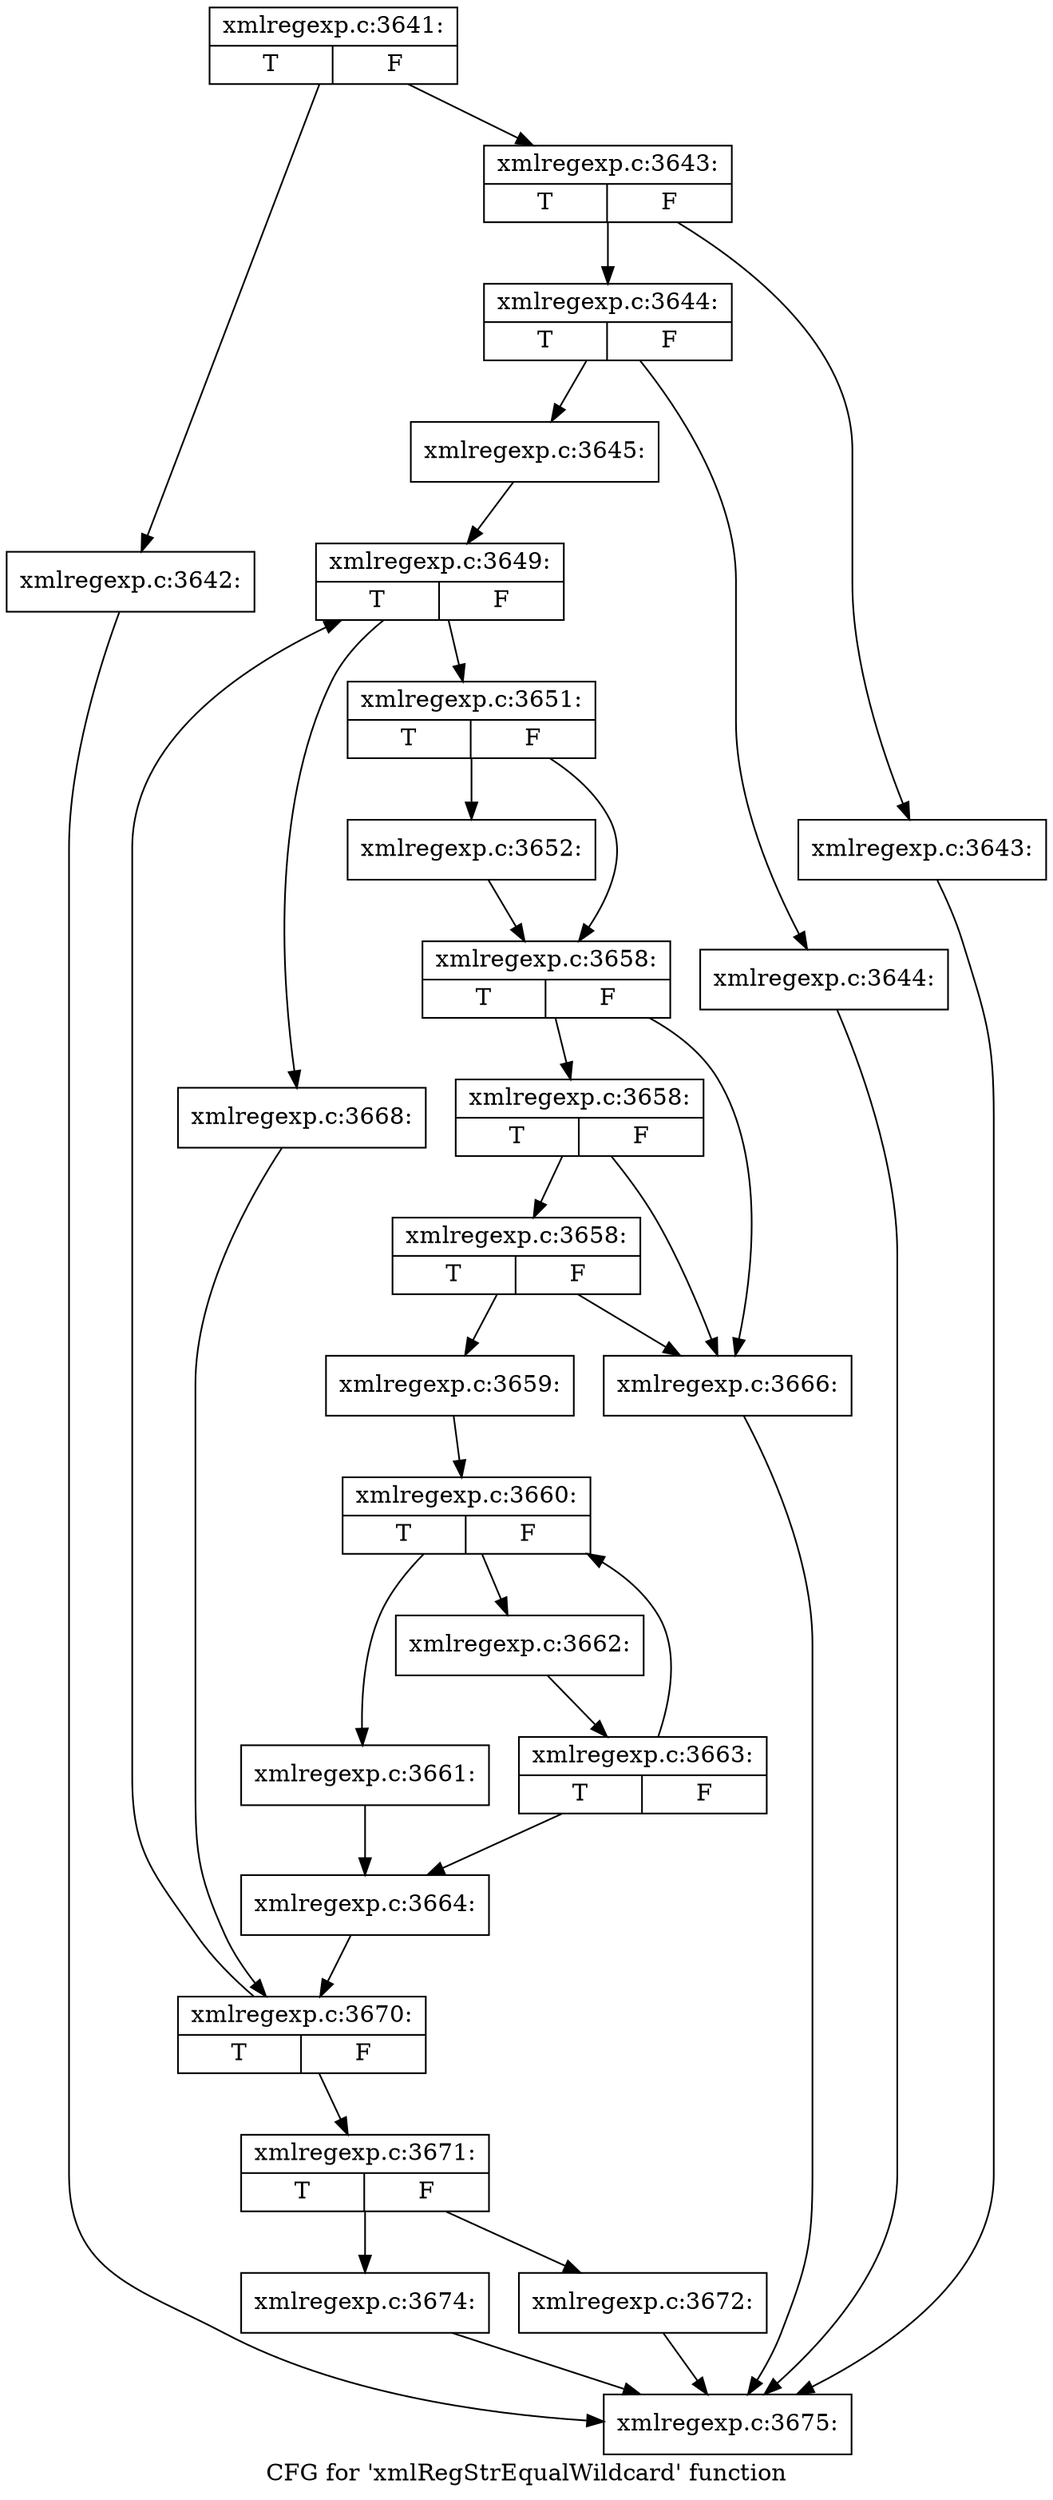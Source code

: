 digraph "CFG for 'xmlRegStrEqualWildcard' function" {
	label="CFG for 'xmlRegStrEqualWildcard' function";

	Node0x3a44f50 [shape=record,label="{xmlregexp.c:3641:|{<s0>T|<s1>F}}"];
	Node0x3a44f50 -> Node0x3a45310;
	Node0x3a44f50 -> Node0x3a45360;
	Node0x3a45310 [shape=record,label="{xmlregexp.c:3642:}"];
	Node0x3a45310 -> Node0x3a78c80;
	Node0x3a45360 [shape=record,label="{xmlregexp.c:3643:|{<s0>T|<s1>F}}"];
	Node0x3a45360 -> Node0x3a797e0;
	Node0x3a45360 -> Node0x3a79830;
	Node0x3a797e0 [shape=record,label="{xmlregexp.c:3643:}"];
	Node0x3a797e0 -> Node0x3a78c80;
	Node0x3a79830 [shape=record,label="{xmlregexp.c:3644:|{<s0>T|<s1>F}}"];
	Node0x3a79830 -> Node0x3a79d30;
	Node0x3a79830 -> Node0x3a79d80;
	Node0x3a79d30 [shape=record,label="{xmlregexp.c:3644:}"];
	Node0x3a79d30 -> Node0x3a78c80;
	Node0x3a79d80 [shape=record,label="{xmlregexp.c:3645:}"];
	Node0x3a79d80 -> Node0x3a7a240;
	Node0x3a7a240 [shape=record,label="{xmlregexp.c:3649:|{<s0>T|<s1>F}}"];
	Node0x3a7a240 -> Node0x3a7a570;
	Node0x3a7a240 -> Node0x3a7a5c0;
	Node0x3a7a570 [shape=record,label="{xmlregexp.c:3651:|{<s0>T|<s1>F}}"];
	Node0x3a7a570 -> Node0x3a7ab40;
	Node0x3a7a570 -> Node0x3a7ab90;
	Node0x3a7ab40 [shape=record,label="{xmlregexp.c:3652:}"];
	Node0x3a7ab40 -> Node0x3a7ab90;
	Node0x3a7ab90 [shape=record,label="{xmlregexp.c:3658:|{<s0>T|<s1>F}}"];
	Node0x3a7ab90 -> Node0x3a7be60;
	Node0x3a7ab90 -> Node0x3a7bd90;
	Node0x3a7be60 [shape=record,label="{xmlregexp.c:3658:|{<s0>T|<s1>F}}"];
	Node0x3a7be60 -> Node0x3a7bde0;
	Node0x3a7be60 -> Node0x3a7bd90;
	Node0x3a7bde0 [shape=record,label="{xmlregexp.c:3658:|{<s0>T|<s1>F}}"];
	Node0x3a7bde0 -> Node0x3a7bcf0;
	Node0x3a7bde0 -> Node0x3a7bd90;
	Node0x3a7bcf0 [shape=record,label="{xmlregexp.c:3659:}"];
	Node0x3a7bcf0 -> Node0x3a7ca90;
	Node0x3a7ca90 [shape=record,label="{xmlregexp.c:3660:|{<s0>T|<s1>F}}"];
	Node0x3a7ca90 -> Node0x3a7cd60;
	Node0x3a7ca90 -> Node0x3a7cdb0;
	Node0x3a7cd60 [shape=record,label="{xmlregexp.c:3661:}"];
	Node0x3a7cd60 -> Node0x3a7c9f0;
	Node0x3a7cdb0 [shape=record,label="{xmlregexp.c:3662:}"];
	Node0x3a7cdb0 -> Node0x3a7ca40;
	Node0x3a7ca40 [shape=record,label="{xmlregexp.c:3663:|{<s0>T|<s1>F}}"];
	Node0x3a7ca40 -> Node0x3a7ca90;
	Node0x3a7ca40 -> Node0x3a7c9f0;
	Node0x3a7c9f0 [shape=record,label="{xmlregexp.c:3664:}"];
	Node0x3a7c9f0 -> Node0x3a7a1f0;
	Node0x3a7bd90 [shape=record,label="{xmlregexp.c:3666:}"];
	Node0x3a7bd90 -> Node0x3a78c80;
	Node0x3a7a5c0 [shape=record,label="{xmlregexp.c:3668:}"];
	Node0x3a7a5c0 -> Node0x3a7a1f0;
	Node0x3a7a1f0 [shape=record,label="{xmlregexp.c:3670:|{<s0>T|<s1>F}}"];
	Node0x3a7a1f0 -> Node0x3a7a240;
	Node0x3a7a1f0 -> Node0x3a7a1a0;
	Node0x3a7a1a0 [shape=record,label="{xmlregexp.c:3671:|{<s0>T|<s1>F}}"];
	Node0x3a7a1a0 -> Node0x3a7bd40;
	Node0x3a7a1a0 -> Node0x3a7e220;
	Node0x3a7bd40 [shape=record,label="{xmlregexp.c:3672:}"];
	Node0x3a7bd40 -> Node0x3a78c80;
	Node0x3a7e220 [shape=record,label="{xmlregexp.c:3674:}"];
	Node0x3a7e220 -> Node0x3a78c80;
	Node0x3a78c80 [shape=record,label="{xmlregexp.c:3675:}"];
}
